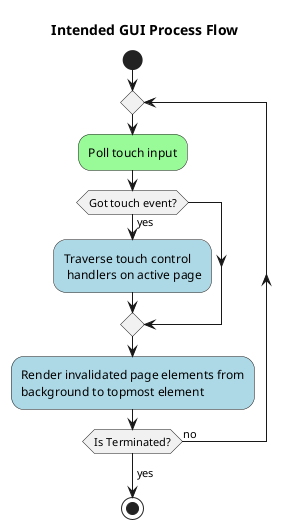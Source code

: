 @startuml

title Intended GUI Process Flow

start
repeat
    #palegreen:Poll touch input;
    if (Got touch event?) then (yes)
        #lightblue:Traverse touch control\n handlers on active page;
    endif
    #lightblue:Render invalidated page elements from\nbackground to topmost element;
repeat while (Is Terminated?) is (no)
->yes;
stop

@enduml

